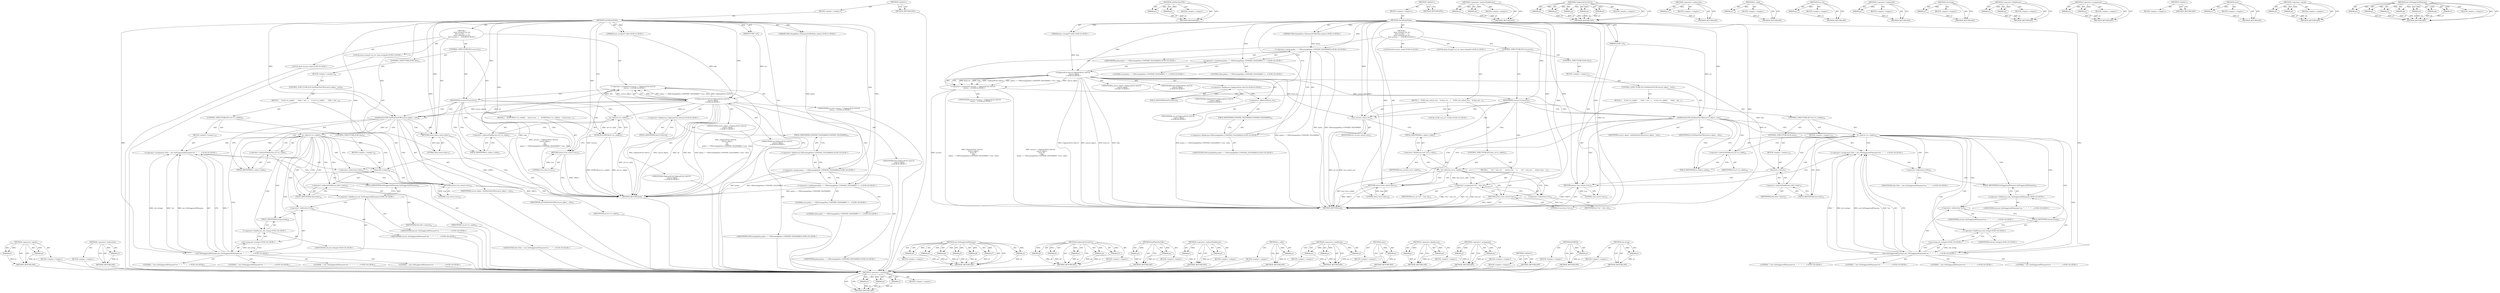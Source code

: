 digraph "std.string" {
vulnerable_144 [label=<(METHOD,&lt;operator&gt;.conditional)>];
vulnerable_145 [label=<(PARAM,p1)>];
vulnerable_146 [label=<(PARAM,p2)>];
vulnerable_147 [label=<(PARAM,p3)>];
vulnerable_148 [label=<(BLOCK,&lt;empty&gt;,&lt;empty&gt;)>];
vulnerable_149 [label=<(METHOD_RETURN,ANY)>];
vulnerable_167 [label=<(METHOD,GetPlainTextURL)>];
vulnerable_168 [label=<(PARAM,p1)>];
vulnerable_169 [label=<(PARAM,p2)>];
vulnerable_170 [label=<(BLOCK,&lt;empty&gt;,&lt;empty&gt;)>];
vulnerable_171 [label=<(METHOD_RETURN,ANY)>];
vulnerable_6 [label=<(METHOD,&lt;global&gt;)<SUB>1</SUB>>];
vulnerable_7 [label=<(BLOCK,&lt;empty&gt;,&lt;empty&gt;)<SUB>1</SUB>>];
vulnerable_8 [label=<(METHOD,GetURLAndTitle)<SUB>1</SUB>>];
vulnerable_9 [label="<(PARAM,OSExchangeData::FilenameToURLPolicy policy)<SUB>2</SUB>>"];
vulnerable_10 [label=<(PARAM,GURL* url)<SUB>3</SUB>>];
vulnerable_11 [label="<(PARAM,base::string16* title)<SUB>4</SUB>>"];
vulnerable_12 [label="<(BLOCK,{
   base::string16 url_str;
   bool success = ...,{
   base::string16 url_str;
   bool success = ...)<SUB>4</SUB>>"];
vulnerable_13 [label="<(LOCAL,base.string16 url_str: base.string16)<SUB>5</SUB>>"];
vulnerable_14 [label="<(LOCAL,bool success: bool)<SUB>6</SUB>>"];
vulnerable_15 [label="<(&lt;operator&gt;.assignment,success = ClipboardUtil::GetUrl(
       source_...)<SUB>6</SUB>>"];
vulnerable_16 [label="<(IDENTIFIER,success,success = ClipboardUtil::GetUrl(
       source_...)<SUB>6</SUB>>"];
vulnerable_17 [label="<(ClipboardUtil.GetUrl,ClipboardUtil::GetUrl(
       source_object_,
 ...)<SUB>6</SUB>>"];
vulnerable_18 [label="<(&lt;operator&gt;.fieldAccess,ClipboardUtil::GetUrl)<SUB>6</SUB>>"];
vulnerable_19 [label="<(IDENTIFIER,ClipboardUtil,ClipboardUtil::GetUrl(
       source_object_,
 ...)<SUB>6</SUB>>"];
vulnerable_20 [label=<(FIELD_IDENTIFIER,GetUrl,GetUrl)<SUB>6</SUB>>];
vulnerable_21 [label="<(IDENTIFIER,source_object_,ClipboardUtil::GetUrl(
       source_object_,
 ...)<SUB>7</SUB>>"];
vulnerable_22 [label=<(&lt;operator&gt;.addressOf,&amp;url_str)<SUB>8</SUB>>];
vulnerable_23 [label="<(IDENTIFIER,url_str,ClipboardUtil::GetUrl(
       source_object_,
 ...)<SUB>8</SUB>>"];
vulnerable_24 [label="<(IDENTIFIER,title,ClipboardUtil::GetUrl(
       source_object_,
 ...)<SUB>9</SUB>>"];
vulnerable_25 [label="<(&lt;operator&gt;.conditional,policy == OSExchangeData::CONVERT_FILENAMES ? t...)<SUB>10</SUB>>"];
vulnerable_26 [label="<(&lt;operator&gt;.equals,policy == OSExchangeData::CONVERT_FILENAMES)<SUB>10</SUB>>"];
vulnerable_27 [label="<(IDENTIFIER,policy,policy == OSExchangeData::CONVERT_FILENAMES)<SUB>10</SUB>>"];
vulnerable_28 [label="<(&lt;operator&gt;.fieldAccess,OSExchangeData::CONVERT_FILENAMES)<SUB>10</SUB>>"];
vulnerable_29 [label="<(IDENTIFIER,OSExchangeData,policy == OSExchangeData::CONVERT_FILENAMES)<SUB>10</SUB>>"];
vulnerable_30 [label=<(FIELD_IDENTIFIER,CONVERT_FILENAMES,CONVERT_FILENAMES)<SUB>10</SUB>>];
vulnerable_31 [label="<(LITERAL,true,policy == OSExchangeData::CONVERT_FILENAMES ? t...)<SUB>10</SUB>>"];
vulnerable_32 [label="<(LITERAL,false,policy == OSExchangeData::CONVERT_FILENAMES ? t...)<SUB>10</SUB>>"];
vulnerable_33 [label=<(CONTROL_STRUCTURE,IF,if (success))<SUB>11</SUB>>];
vulnerable_34 [label=<(IDENTIFIER,success,if (success))<SUB>11</SUB>>];
vulnerable_35 [label=<(BLOCK,{
    GURL test_url(url_str);
    if (test_url....,{
    GURL test_url(url_str);
    if (test_url....)<SUB>11</SUB>>];
vulnerable_36 [label="<(LOCAL,GURL test_url: GURL)<SUB>12</SUB>>"];
vulnerable_37 [label=<(test_url,test_url(url_str))<SUB>12</SUB>>];
vulnerable_38 [label=<(IDENTIFIER,url_str,test_url(url_str))<SUB>12</SUB>>];
vulnerable_39 [label=<(CONTROL_STRUCTURE,IF,if (test_url.is_valid()))<SUB>13</SUB>>];
vulnerable_40 [label=<(is_valid,test_url.is_valid())<SUB>13</SUB>>];
vulnerable_41 [label=<(&lt;operator&gt;.fieldAccess,test_url.is_valid)<SUB>13</SUB>>];
vulnerable_42 [label=<(IDENTIFIER,test_url,test_url.is_valid())<SUB>13</SUB>>];
vulnerable_43 [label=<(FIELD_IDENTIFIER,is_valid,is_valid)<SUB>13</SUB>>];
vulnerable_44 [label=<(BLOCK,{
      *url = test_url;
      return true;
    },{
      *url = test_url;
      return true;
    })<SUB>13</SUB>>];
vulnerable_45 [label=<(&lt;operator&gt;.assignment,*url = test_url)<SUB>14</SUB>>];
vulnerable_46 [label=<(&lt;operator&gt;.indirection,*url)<SUB>14</SUB>>];
vulnerable_47 [label=<(IDENTIFIER,url,*url = test_url)<SUB>14</SUB>>];
vulnerable_48 [label=<(IDENTIFIER,test_url,*url = test_url)<SUB>14</SUB>>];
vulnerable_49 [label=<(RETURN,return true;,return true;)<SUB>15</SUB>>];
vulnerable_50 [label=<(LITERAL,true,return true;)<SUB>15</SUB>>];
vulnerable_51 [label=<(CONTROL_STRUCTURE,ELSE,else)<SUB>17</SUB>>];
vulnerable_52 [label=<(BLOCK,&lt;empty&gt;,&lt;empty&gt;)<SUB>17</SUB>>];
vulnerable_53 [label=<(CONTROL_STRUCTURE,IF,if (GetPlainTextURL(source_object_, url)))<SUB>17</SUB>>];
vulnerable_54 [label=<(GetPlainTextURL,GetPlainTextURL(source_object_, url))<SUB>17</SUB>>];
vulnerable_55 [label=<(IDENTIFIER,source_object_,GetPlainTextURL(source_object_, url))<SUB>17</SUB>>];
vulnerable_56 [label=<(IDENTIFIER,url,GetPlainTextURL(source_object_, url))<SUB>17</SUB>>];
vulnerable_57 [label=<(BLOCK,{
     if (url-&gt;is_valid())
       *title = net...,{
     if (url-&gt;is_valid())
       *title = net...)<SUB>17</SUB>>];
vulnerable_58 [label=<(CONTROL_STRUCTURE,IF,if (url-&gt;is_valid()))<SUB>18</SUB>>];
vulnerable_59 [label=<(is_valid,url-&gt;is_valid())<SUB>18</SUB>>];
vulnerable_60 [label=<(&lt;operator&gt;.indirectFieldAccess,url-&gt;is_valid)<SUB>18</SUB>>];
vulnerable_61 [label=<(IDENTIFIER,url,url-&gt;is_valid())<SUB>18</SUB>>];
vulnerable_62 [label=<(FIELD_IDENTIFIER,is_valid,is_valid)<SUB>18</SUB>>];
vulnerable_63 [label=<(BLOCK,&lt;empty&gt;,&lt;empty&gt;)<SUB>19</SUB>>];
vulnerable_64 [label="<(&lt;operator&gt;.assignment,*title = net::GetSuggestedFilename(*url, &quot;&quot;, &quot;&quot;...)<SUB>19</SUB>>"];
vulnerable_65 [label=<(&lt;operator&gt;.indirection,*title)<SUB>19</SUB>>];
vulnerable_66 [label="<(IDENTIFIER,title,*title = net::GetSuggestedFilename(*url, &quot;&quot;, &quot;&quot;...)<SUB>19</SUB>>"];
vulnerable_67 [label="<(net.GetSuggestedFilename,net::GetSuggestedFilename(*url, &quot;&quot;, &quot;&quot;, &quot;&quot;, &quot;&quot;,...)<SUB>19</SUB>>"];
vulnerable_68 [label="<(&lt;operator&gt;.fieldAccess,net::GetSuggestedFilename)<SUB>19</SUB>>"];
vulnerable_69 [label="<(IDENTIFIER,net,net::GetSuggestedFilename(*url, &quot;&quot;, &quot;&quot;, &quot;&quot;, &quot;&quot;,...)<SUB>19</SUB>>"];
vulnerable_70 [label=<(FIELD_IDENTIFIER,GetSuggestedFilename,GetSuggestedFilename)<SUB>19</SUB>>];
vulnerable_71 [label=<(&lt;operator&gt;.indirection,*url)<SUB>19</SUB>>];
vulnerable_72 [label="<(IDENTIFIER,url,net::GetSuggestedFilename(*url, &quot;&quot;, &quot;&quot;, &quot;&quot;, &quot;&quot;,...)<SUB>19</SUB>>"];
vulnerable_73 [label="<(LITERAL,&quot;&quot;,net::GetSuggestedFilename(*url, &quot;&quot;, &quot;&quot;, &quot;&quot;, &quot;&quot;,...)<SUB>19</SUB>>"];
vulnerable_74 [label="<(LITERAL,&quot;&quot;,net::GetSuggestedFilename(*url, &quot;&quot;, &quot;&quot;, &quot;&quot;, &quot;&quot;,...)<SUB>19</SUB>>"];
vulnerable_75 [label="<(LITERAL,&quot;&quot;,net::GetSuggestedFilename(*url, &quot;&quot;, &quot;&quot;, &quot;&quot;, &quot;&quot;,...)<SUB>19</SUB>>"];
vulnerable_76 [label="<(LITERAL,&quot;&quot;,net::GetSuggestedFilename(*url, &quot;&quot;, &quot;&quot;, &quot;&quot;, &quot;&quot;,...)<SUB>19</SUB>>"];
vulnerable_77 [label="<(std.string,std::string())<SUB>19</SUB>>"];
vulnerable_78 [label="<(&lt;operator&gt;.fieldAccess,std::string)<SUB>19</SUB>>"];
vulnerable_79 [label="<(IDENTIFIER,std,std::string())<SUB>19</SUB>>"];
vulnerable_80 [label=<(FIELD_IDENTIFIER,string,string)<SUB>19</SUB>>];
vulnerable_81 [label=<(CONTROL_STRUCTURE,ELSE,else)<SUB>21</SUB>>];
vulnerable_82 [label=<(BLOCK,&lt;empty&gt;,&lt;empty&gt;)<SUB>21</SUB>>];
vulnerable_83 [label=<(clear,title-&gt;clear())<SUB>21</SUB>>];
vulnerable_84 [label=<(&lt;operator&gt;.indirectFieldAccess,title-&gt;clear)<SUB>21</SUB>>];
vulnerable_85 [label=<(IDENTIFIER,title,title-&gt;clear())<SUB>21</SUB>>];
vulnerable_86 [label=<(FIELD_IDENTIFIER,clear,clear)<SUB>21</SUB>>];
vulnerable_87 [label=<(RETURN,return true;,return true;)<SUB>22</SUB>>];
vulnerable_88 [label=<(LITERAL,true,return true;)<SUB>22</SUB>>];
vulnerable_89 [label=<(RETURN,return false;,return false;)<SUB>24</SUB>>];
vulnerable_90 [label=<(LITERAL,false,return false;)<SUB>24</SUB>>];
vulnerable_91 [label=<(METHOD_RETURN,bool)<SUB>1</SUB>>];
vulnerable_93 [label=<(METHOD_RETURN,ANY)<SUB>1</SUB>>];
vulnerable_172 [label=<(METHOD,&lt;operator&gt;.indirectFieldAccess)>];
vulnerable_173 [label=<(PARAM,p1)>];
vulnerable_174 [label=<(PARAM,p2)>];
vulnerable_175 [label=<(BLOCK,&lt;empty&gt;,&lt;empty&gt;)>];
vulnerable_176 [label=<(METHOD_RETURN,ANY)>];
vulnerable_127 [label=<(METHOD,ClipboardUtil.GetUrl)>];
vulnerable_128 [label=<(PARAM,p1)>];
vulnerable_129 [label=<(PARAM,p2)>];
vulnerable_130 [label=<(PARAM,p3)>];
vulnerable_131 [label=<(PARAM,p4)>];
vulnerable_132 [label=<(PARAM,p5)>];
vulnerable_133 [label=<(BLOCK,&lt;empty&gt;,&lt;empty&gt;)>];
vulnerable_134 [label=<(METHOD_RETURN,ANY)>];
vulnerable_163 [label=<(METHOD,&lt;operator&gt;.indirection)>];
vulnerable_164 [label=<(PARAM,p1)>];
vulnerable_165 [label=<(BLOCK,&lt;empty&gt;,&lt;empty&gt;)>];
vulnerable_166 [label=<(METHOD_RETURN,ANY)>];
vulnerable_159 [label=<(METHOD,is_valid)>];
vulnerable_160 [label=<(PARAM,p1)>];
vulnerable_161 [label=<(BLOCK,&lt;empty&gt;,&lt;empty&gt;)>];
vulnerable_162 [label=<(METHOD_RETURN,ANY)>];
vulnerable_155 [label=<(METHOD,test_url)>];
vulnerable_156 [label=<(PARAM,p1)>];
vulnerable_157 [label=<(BLOCK,&lt;empty&gt;,&lt;empty&gt;)>];
vulnerable_158 [label=<(METHOD_RETURN,ANY)>];
vulnerable_140 [label=<(METHOD,&lt;operator&gt;.addressOf)>];
vulnerable_141 [label=<(PARAM,p1)>];
vulnerable_142 [label=<(BLOCK,&lt;empty&gt;,&lt;empty&gt;)>];
vulnerable_143 [label=<(METHOD_RETURN,ANY)>];
vulnerable_187 [label=<(METHOD,std.string)>];
vulnerable_188 [label=<(PARAM,p1)>];
vulnerable_189 [label=<(BLOCK,&lt;empty&gt;,&lt;empty&gt;)>];
vulnerable_190 [label=<(METHOD_RETURN,ANY)>];
vulnerable_135 [label=<(METHOD,&lt;operator&gt;.fieldAccess)>];
vulnerable_136 [label=<(PARAM,p1)>];
vulnerable_137 [label=<(PARAM,p2)>];
vulnerable_138 [label=<(BLOCK,&lt;empty&gt;,&lt;empty&gt;)>];
vulnerable_139 [label=<(METHOD_RETURN,ANY)>];
vulnerable_122 [label=<(METHOD,&lt;operator&gt;.assignment)>];
vulnerable_123 [label=<(PARAM,p1)>];
vulnerable_124 [label=<(PARAM,p2)>];
vulnerable_125 [label=<(BLOCK,&lt;empty&gt;,&lt;empty&gt;)>];
vulnerable_126 [label=<(METHOD_RETURN,ANY)>];
vulnerable_116 [label=<(METHOD,&lt;global&gt;)<SUB>1</SUB>>];
vulnerable_117 [label=<(BLOCK,&lt;empty&gt;,&lt;empty&gt;)>];
vulnerable_118 [label=<(METHOD_RETURN,ANY)>];
vulnerable_191 [label=<(METHOD,clear)>];
vulnerable_192 [label=<(PARAM,p1)>];
vulnerable_193 [label=<(BLOCK,&lt;empty&gt;,&lt;empty&gt;)>];
vulnerable_194 [label=<(METHOD_RETURN,ANY)>];
vulnerable_150 [label=<(METHOD,&lt;operator&gt;.equals)>];
vulnerable_151 [label=<(PARAM,p1)>];
vulnerable_152 [label=<(PARAM,p2)>];
vulnerable_153 [label=<(BLOCK,&lt;empty&gt;,&lt;empty&gt;)>];
vulnerable_154 [label=<(METHOD_RETURN,ANY)>];
vulnerable_177 [label=<(METHOD,net.GetSuggestedFilename)>];
vulnerable_178 [label=<(PARAM,p1)>];
vulnerable_179 [label=<(PARAM,p2)>];
vulnerable_180 [label=<(PARAM,p3)>];
vulnerable_181 [label=<(PARAM,p4)>];
vulnerable_182 [label=<(PARAM,p5)>];
vulnerable_183 [label=<(PARAM,p6)>];
vulnerable_184 [label=<(PARAM,p7)>];
vulnerable_185 [label=<(BLOCK,&lt;empty&gt;,&lt;empty&gt;)>];
vulnerable_186 [label=<(METHOD_RETURN,ANY)>];
fixed_135 [label=<(METHOD,&lt;operator&gt;.equals)>];
fixed_136 [label=<(PARAM,p1)>];
fixed_137 [label=<(PARAM,p2)>];
fixed_138 [label=<(BLOCK,&lt;empty&gt;,&lt;empty&gt;)>];
fixed_139 [label=<(METHOD_RETURN,ANY)>];
fixed_158 [label=<(METHOD,&lt;operator&gt;.indirection)>];
fixed_159 [label=<(PARAM,p1)>];
fixed_160 [label=<(BLOCK,&lt;empty&gt;,&lt;empty&gt;)>];
fixed_161 [label=<(METHOD_RETURN,ANY)>];
fixed_6 [label=<(METHOD,&lt;global&gt;)<SUB>1</SUB>>];
fixed_7 [label=<(BLOCK,&lt;empty&gt;,&lt;empty&gt;)<SUB>1</SUB>>];
fixed_8 [label=<(METHOD,GetURLAndTitle)<SUB>1</SUB>>];
fixed_9 [label="<(PARAM,OSExchangeData::FilenameToURLPolicy policy)<SUB>2</SUB>>"];
fixed_10 [label=<(PARAM,GURL* url)<SUB>3</SUB>>];
fixed_11 [label="<(PARAM,base::string16* title)<SUB>4</SUB>>"];
fixed_12 [label="<(BLOCK,{
   base::string16 url_str;
   bool success = ...,{
   base::string16 url_str;
   bool success = ...)<SUB>4</SUB>>"];
fixed_13 [label="<(LOCAL,base.string16 url_str: base.string16)<SUB>5</SUB>>"];
fixed_14 [label="<(LOCAL,bool success: bool)<SUB>6</SUB>>"];
fixed_15 [label="<(&lt;operator&gt;.assignment,success = ClipboardUtil::GetUrl(
       source_...)<SUB>6</SUB>>"];
fixed_16 [label="<(IDENTIFIER,success,success = ClipboardUtil::GetUrl(
       source_...)<SUB>6</SUB>>"];
fixed_17 [label="<(ClipboardUtil.GetUrl,ClipboardUtil::GetUrl(
       source_object_,
 ...)<SUB>6</SUB>>"];
fixed_18 [label="<(&lt;operator&gt;.fieldAccess,ClipboardUtil::GetUrl)<SUB>6</SUB>>"];
fixed_19 [label="<(IDENTIFIER,ClipboardUtil,ClipboardUtil::GetUrl(
       source_object_,
 ...)<SUB>6</SUB>>"];
fixed_20 [label=<(FIELD_IDENTIFIER,GetUrl,GetUrl)<SUB>6</SUB>>];
fixed_21 [label="<(IDENTIFIER,source_object_,ClipboardUtil::GetUrl(
       source_object_,
 ...)<SUB>7</SUB>>"];
fixed_22 [label="<(IDENTIFIER,url,ClipboardUtil::GetUrl(
       source_object_,
 ...)<SUB>8</SUB>>"];
fixed_23 [label="<(IDENTIFIER,title,ClipboardUtil::GetUrl(
       source_object_,
 ...)<SUB>9</SUB>>"];
fixed_24 [label="<(&lt;operator&gt;.conditional,policy == OSExchangeData::CONVERT_FILENAMES ? t...)<SUB>10</SUB>>"];
fixed_25 [label="<(&lt;operator&gt;.equals,policy == OSExchangeData::CONVERT_FILENAMES)<SUB>10</SUB>>"];
fixed_26 [label="<(IDENTIFIER,policy,policy == OSExchangeData::CONVERT_FILENAMES)<SUB>10</SUB>>"];
fixed_27 [label="<(&lt;operator&gt;.fieldAccess,OSExchangeData::CONVERT_FILENAMES)<SUB>10</SUB>>"];
fixed_28 [label="<(IDENTIFIER,OSExchangeData,policy == OSExchangeData::CONVERT_FILENAMES)<SUB>10</SUB>>"];
fixed_29 [label=<(FIELD_IDENTIFIER,CONVERT_FILENAMES,CONVERT_FILENAMES)<SUB>10</SUB>>];
fixed_30 [label="<(LITERAL,true,policy == OSExchangeData::CONVERT_FILENAMES ? t...)<SUB>10</SUB>>"];
fixed_31 [label="<(LITERAL,false,policy == OSExchangeData::CONVERT_FILENAMES ? t...)<SUB>10</SUB>>"];
fixed_32 [label=<(CONTROL_STRUCTURE,IF,if (success))<SUB>11</SUB>>];
fixed_33 [label=<(IDENTIFIER,success,if (success))<SUB>11</SUB>>];
fixed_34 [label=<(BLOCK,{
    DCHECK(url-&gt;is_valid());
    return true;...,{
    DCHECK(url-&gt;is_valid());
    return true;...)<SUB>11</SUB>>];
fixed_35 [label=<(DCHECK,DCHECK(url-&gt;is_valid()))<SUB>12</SUB>>];
fixed_36 [label=<(is_valid,url-&gt;is_valid())<SUB>12</SUB>>];
fixed_37 [label=<(&lt;operator&gt;.indirectFieldAccess,url-&gt;is_valid)<SUB>12</SUB>>];
fixed_38 [label=<(IDENTIFIER,url,url-&gt;is_valid())<SUB>12</SUB>>];
fixed_39 [label=<(FIELD_IDENTIFIER,is_valid,is_valid)<SUB>12</SUB>>];
fixed_40 [label=<(RETURN,return true;,return true;)<SUB>13</SUB>>];
fixed_41 [label=<(LITERAL,true,return true;)<SUB>13</SUB>>];
fixed_42 [label=<(CONTROL_STRUCTURE,ELSE,else)<SUB>14</SUB>>];
fixed_43 [label=<(BLOCK,&lt;empty&gt;,&lt;empty&gt;)<SUB>14</SUB>>];
fixed_44 [label=<(CONTROL_STRUCTURE,IF,if (GetPlainTextURL(source_object_, url)))<SUB>14</SUB>>];
fixed_45 [label=<(GetPlainTextURL,GetPlainTextURL(source_object_, url))<SUB>14</SUB>>];
fixed_46 [label=<(IDENTIFIER,source_object_,GetPlainTextURL(source_object_, url))<SUB>14</SUB>>];
fixed_47 [label=<(IDENTIFIER,url,GetPlainTextURL(source_object_, url))<SUB>14</SUB>>];
fixed_48 [label=<(BLOCK,{
     if (url-&gt;is_valid())
       *title = net...,{
     if (url-&gt;is_valid())
       *title = net...)<SUB>14</SUB>>];
fixed_49 [label=<(CONTROL_STRUCTURE,IF,if (url-&gt;is_valid()))<SUB>15</SUB>>];
fixed_50 [label=<(is_valid,url-&gt;is_valid())<SUB>15</SUB>>];
fixed_51 [label=<(&lt;operator&gt;.indirectFieldAccess,url-&gt;is_valid)<SUB>15</SUB>>];
fixed_52 [label=<(IDENTIFIER,url,url-&gt;is_valid())<SUB>15</SUB>>];
fixed_53 [label=<(FIELD_IDENTIFIER,is_valid,is_valid)<SUB>15</SUB>>];
fixed_54 [label=<(BLOCK,&lt;empty&gt;,&lt;empty&gt;)<SUB>16</SUB>>];
fixed_55 [label="<(&lt;operator&gt;.assignment,*title = net::GetSuggestedFilename(*url, &quot;&quot;, &quot;&quot;...)<SUB>16</SUB>>"];
fixed_56 [label=<(&lt;operator&gt;.indirection,*title)<SUB>16</SUB>>];
fixed_57 [label="<(IDENTIFIER,title,*title = net::GetSuggestedFilename(*url, &quot;&quot;, &quot;&quot;...)<SUB>16</SUB>>"];
fixed_58 [label="<(net.GetSuggestedFilename,net::GetSuggestedFilename(*url, &quot;&quot;, &quot;&quot;, &quot;&quot;, &quot;&quot;,...)<SUB>16</SUB>>"];
fixed_59 [label="<(&lt;operator&gt;.fieldAccess,net::GetSuggestedFilename)<SUB>16</SUB>>"];
fixed_60 [label="<(IDENTIFIER,net,net::GetSuggestedFilename(*url, &quot;&quot;, &quot;&quot;, &quot;&quot;, &quot;&quot;,...)<SUB>16</SUB>>"];
fixed_61 [label=<(FIELD_IDENTIFIER,GetSuggestedFilename,GetSuggestedFilename)<SUB>16</SUB>>];
fixed_62 [label=<(&lt;operator&gt;.indirection,*url)<SUB>16</SUB>>];
fixed_63 [label="<(IDENTIFIER,url,net::GetSuggestedFilename(*url, &quot;&quot;, &quot;&quot;, &quot;&quot;, &quot;&quot;,...)<SUB>16</SUB>>"];
fixed_64 [label="<(LITERAL,&quot;&quot;,net::GetSuggestedFilename(*url, &quot;&quot;, &quot;&quot;, &quot;&quot;, &quot;&quot;,...)<SUB>16</SUB>>"];
fixed_65 [label="<(LITERAL,&quot;&quot;,net::GetSuggestedFilename(*url, &quot;&quot;, &quot;&quot;, &quot;&quot;, &quot;&quot;,...)<SUB>16</SUB>>"];
fixed_66 [label="<(LITERAL,&quot;&quot;,net::GetSuggestedFilename(*url, &quot;&quot;, &quot;&quot;, &quot;&quot;, &quot;&quot;,...)<SUB>16</SUB>>"];
fixed_67 [label="<(LITERAL,&quot;&quot;,net::GetSuggestedFilename(*url, &quot;&quot;, &quot;&quot;, &quot;&quot;, &quot;&quot;,...)<SUB>16</SUB>>"];
fixed_68 [label="<(std.string,std::string())<SUB>16</SUB>>"];
fixed_69 [label="<(&lt;operator&gt;.fieldAccess,std::string)<SUB>16</SUB>>"];
fixed_70 [label="<(IDENTIFIER,std,std::string())<SUB>16</SUB>>"];
fixed_71 [label=<(FIELD_IDENTIFIER,string,string)<SUB>16</SUB>>];
fixed_72 [label=<(CONTROL_STRUCTURE,ELSE,else)<SUB>18</SUB>>];
fixed_73 [label=<(BLOCK,&lt;empty&gt;,&lt;empty&gt;)<SUB>18</SUB>>];
fixed_74 [label=<(clear,title-&gt;clear())<SUB>18</SUB>>];
fixed_75 [label=<(&lt;operator&gt;.indirectFieldAccess,title-&gt;clear)<SUB>18</SUB>>];
fixed_76 [label=<(IDENTIFIER,title,title-&gt;clear())<SUB>18</SUB>>];
fixed_77 [label=<(FIELD_IDENTIFIER,clear,clear)<SUB>18</SUB>>];
fixed_78 [label=<(RETURN,return true;,return true;)<SUB>19</SUB>>];
fixed_79 [label=<(LITERAL,true,return true;)<SUB>19</SUB>>];
fixed_80 [label=<(RETURN,return false;,return false;)<SUB>21</SUB>>];
fixed_81 [label=<(LITERAL,false,return false;)<SUB>21</SUB>>];
fixed_82 [label=<(METHOD_RETURN,bool)<SUB>1</SUB>>];
fixed_84 [label=<(METHOD_RETURN,ANY)<SUB>1</SUB>>];
fixed_162 [label=<(METHOD,net.GetSuggestedFilename)>];
fixed_163 [label=<(PARAM,p1)>];
fixed_164 [label=<(PARAM,p2)>];
fixed_165 [label=<(PARAM,p3)>];
fixed_166 [label=<(PARAM,p4)>];
fixed_167 [label=<(PARAM,p5)>];
fixed_168 [label=<(PARAM,p6)>];
fixed_169 [label=<(PARAM,p7)>];
fixed_170 [label=<(BLOCK,&lt;empty&gt;,&lt;empty&gt;)>];
fixed_171 [label=<(METHOD_RETURN,ANY)>];
fixed_116 [label=<(METHOD,ClipboardUtil.GetUrl)>];
fixed_117 [label=<(PARAM,p1)>];
fixed_118 [label=<(PARAM,p2)>];
fixed_119 [label=<(PARAM,p3)>];
fixed_120 [label=<(PARAM,p4)>];
fixed_121 [label=<(PARAM,p5)>];
fixed_122 [label=<(BLOCK,&lt;empty&gt;,&lt;empty&gt;)>];
fixed_123 [label=<(METHOD_RETURN,ANY)>];
fixed_153 [label=<(METHOD,GetPlainTextURL)>];
fixed_154 [label=<(PARAM,p1)>];
fixed_155 [label=<(PARAM,p2)>];
fixed_156 [label=<(BLOCK,&lt;empty&gt;,&lt;empty&gt;)>];
fixed_157 [label=<(METHOD_RETURN,ANY)>];
fixed_148 [label=<(METHOD,&lt;operator&gt;.indirectFieldAccess)>];
fixed_149 [label=<(PARAM,p1)>];
fixed_150 [label=<(PARAM,p2)>];
fixed_151 [label=<(BLOCK,&lt;empty&gt;,&lt;empty&gt;)>];
fixed_152 [label=<(METHOD_RETURN,ANY)>];
fixed_144 [label=<(METHOD,is_valid)>];
fixed_145 [label=<(PARAM,p1)>];
fixed_146 [label=<(BLOCK,&lt;empty&gt;,&lt;empty&gt;)>];
fixed_147 [label=<(METHOD_RETURN,ANY)>];
fixed_129 [label=<(METHOD,&lt;operator&gt;.conditional)>];
fixed_130 [label=<(PARAM,p1)>];
fixed_131 [label=<(PARAM,p2)>];
fixed_132 [label=<(PARAM,p3)>];
fixed_133 [label=<(BLOCK,&lt;empty&gt;,&lt;empty&gt;)>];
fixed_134 [label=<(METHOD_RETURN,ANY)>];
fixed_176 [label=<(METHOD,clear)>];
fixed_177 [label=<(PARAM,p1)>];
fixed_178 [label=<(BLOCK,&lt;empty&gt;,&lt;empty&gt;)>];
fixed_179 [label=<(METHOD_RETURN,ANY)>];
fixed_124 [label=<(METHOD,&lt;operator&gt;.fieldAccess)>];
fixed_125 [label=<(PARAM,p1)>];
fixed_126 [label=<(PARAM,p2)>];
fixed_127 [label=<(BLOCK,&lt;empty&gt;,&lt;empty&gt;)>];
fixed_128 [label=<(METHOD_RETURN,ANY)>];
fixed_111 [label=<(METHOD,&lt;operator&gt;.assignment)>];
fixed_112 [label=<(PARAM,p1)>];
fixed_113 [label=<(PARAM,p2)>];
fixed_114 [label=<(BLOCK,&lt;empty&gt;,&lt;empty&gt;)>];
fixed_115 [label=<(METHOD_RETURN,ANY)>];
fixed_105 [label=<(METHOD,&lt;global&gt;)<SUB>1</SUB>>];
fixed_106 [label=<(BLOCK,&lt;empty&gt;,&lt;empty&gt;)>];
fixed_107 [label=<(METHOD_RETURN,ANY)>];
fixed_140 [label=<(METHOD,DCHECK)>];
fixed_141 [label=<(PARAM,p1)>];
fixed_142 [label=<(BLOCK,&lt;empty&gt;,&lt;empty&gt;)>];
fixed_143 [label=<(METHOD_RETURN,ANY)>];
fixed_172 [label=<(METHOD,std.string)>];
fixed_173 [label=<(PARAM,p1)>];
fixed_174 [label=<(BLOCK,&lt;empty&gt;,&lt;empty&gt;)>];
fixed_175 [label=<(METHOD_RETURN,ANY)>];
vulnerable_144 -> vulnerable_145  [key=0, label="AST: "];
vulnerable_144 -> vulnerable_145  [key=1, label="DDG: "];
vulnerable_144 -> vulnerable_148  [key=0, label="AST: "];
vulnerable_144 -> vulnerable_146  [key=0, label="AST: "];
vulnerable_144 -> vulnerable_146  [key=1, label="DDG: "];
vulnerable_144 -> vulnerable_149  [key=0, label="AST: "];
vulnerable_144 -> vulnerable_149  [key=1, label="CFG: "];
vulnerable_144 -> vulnerable_147  [key=0, label="AST: "];
vulnerable_144 -> vulnerable_147  [key=1, label="DDG: "];
vulnerable_145 -> vulnerable_149  [key=0, label="DDG: p1"];
vulnerable_146 -> vulnerable_149  [key=0, label="DDG: p2"];
vulnerable_147 -> vulnerable_149  [key=0, label="DDG: p3"];
vulnerable_167 -> vulnerable_168  [key=0, label="AST: "];
vulnerable_167 -> vulnerable_168  [key=1, label="DDG: "];
vulnerable_167 -> vulnerable_170  [key=0, label="AST: "];
vulnerable_167 -> vulnerable_169  [key=0, label="AST: "];
vulnerable_167 -> vulnerable_169  [key=1, label="DDG: "];
vulnerable_167 -> vulnerable_171  [key=0, label="AST: "];
vulnerable_167 -> vulnerable_171  [key=1, label="CFG: "];
vulnerable_168 -> vulnerable_171  [key=0, label="DDG: p1"];
vulnerable_169 -> vulnerable_171  [key=0, label="DDG: p2"];
vulnerable_6 -> vulnerable_7  [key=0, label="AST: "];
vulnerable_6 -> vulnerable_93  [key=0, label="AST: "];
vulnerable_6 -> vulnerable_93  [key=1, label="CFG: "];
vulnerable_7 -> vulnerable_8  [key=0, label="AST: "];
vulnerable_8 -> vulnerable_9  [key=0, label="AST: "];
vulnerable_8 -> vulnerable_9  [key=1, label="DDG: "];
vulnerable_8 -> vulnerable_10  [key=0, label="AST: "];
vulnerable_8 -> vulnerable_10  [key=1, label="DDG: "];
vulnerable_8 -> vulnerable_11  [key=0, label="AST: "];
vulnerable_8 -> vulnerable_11  [key=1, label="DDG: "];
vulnerable_8 -> vulnerable_12  [key=0, label="AST: "];
vulnerable_8 -> vulnerable_91  [key=0, label="AST: "];
vulnerable_8 -> vulnerable_20  [key=0, label="CFG: "];
vulnerable_8 -> vulnerable_89  [key=0, label="DDG: "];
vulnerable_8 -> vulnerable_34  [key=0, label="DDG: "];
vulnerable_8 -> vulnerable_90  [key=0, label="DDG: "];
vulnerable_8 -> vulnerable_17  [key=0, label="DDG: "];
vulnerable_8 -> vulnerable_25  [key=0, label="DDG: "];
vulnerable_8 -> vulnerable_37  [key=0, label="DDG: "];
vulnerable_8 -> vulnerable_26  [key=0, label="DDG: "];
vulnerable_8 -> vulnerable_45  [key=0, label="DDG: "];
vulnerable_8 -> vulnerable_49  [key=0, label="DDG: "];
vulnerable_8 -> vulnerable_50  [key=0, label="DDG: "];
vulnerable_8 -> vulnerable_54  [key=0, label="DDG: "];
vulnerable_8 -> vulnerable_87  [key=0, label="DDG: "];
vulnerable_8 -> vulnerable_88  [key=0, label="DDG: "];
vulnerable_8 -> vulnerable_67  [key=0, label="DDG: "];
vulnerable_9 -> vulnerable_26  [key=0, label="DDG: policy"];
vulnerable_10 -> vulnerable_91  [key=0, label="DDG: url"];
vulnerable_10 -> vulnerable_54  [key=0, label="DDG: url"];
vulnerable_11 -> vulnerable_17  [key=0, label="DDG: title"];
vulnerable_12 -> vulnerable_13  [key=0, label="AST: "];
vulnerable_12 -> vulnerable_14  [key=0, label="AST: "];
vulnerable_12 -> vulnerable_15  [key=0, label="AST: "];
vulnerable_12 -> vulnerable_33  [key=0, label="AST: "];
vulnerable_12 -> vulnerable_89  [key=0, label="AST: "];
vulnerable_15 -> vulnerable_16  [key=0, label="AST: "];
vulnerable_15 -> vulnerable_17  [key=0, label="AST: "];
vulnerable_15 -> vulnerable_34  [key=0, label="CFG: "];
vulnerable_15 -> vulnerable_91  [key=0, label="DDG: success"];
vulnerable_15 -> vulnerable_91  [key=1, label="DDG: ClipboardUtil::GetUrl(
       source_object_,
      &amp;url_str,
       title,
       policy == OSExchangeData::CONVERT_FILENAMES ? true : false)"];
vulnerable_15 -> vulnerable_91  [key=2, label="DDG: success = ClipboardUtil::GetUrl(
       source_object_,
      &amp;url_str,
       title,
       policy == OSExchangeData::CONVERT_FILENAMES ? true : false)"];
vulnerable_17 -> vulnerable_18  [key=0, label="AST: "];
vulnerable_17 -> vulnerable_21  [key=0, label="AST: "];
vulnerable_17 -> vulnerable_22  [key=0, label="AST: "];
vulnerable_17 -> vulnerable_24  [key=0, label="AST: "];
vulnerable_17 -> vulnerable_25  [key=0, label="AST: "];
vulnerable_17 -> vulnerable_15  [key=0, label="CFG: "];
vulnerable_17 -> vulnerable_15  [key=1, label="DDG: &amp;url_str"];
vulnerable_17 -> vulnerable_15  [key=2, label="DDG: title"];
vulnerable_17 -> vulnerable_15  [key=3, label="DDG: ClipboardUtil::GetUrl"];
vulnerable_17 -> vulnerable_15  [key=4, label="DDG: policy == OSExchangeData::CONVERT_FILENAMES ? true : false"];
vulnerable_17 -> vulnerable_15  [key=5, label="DDG: source_object_"];
vulnerable_17 -> vulnerable_91  [key=0, label="DDG: ClipboardUtil::GetUrl"];
vulnerable_17 -> vulnerable_91  [key=1, label="DDG: source_object_"];
vulnerable_17 -> vulnerable_91  [key=2, label="DDG: &amp;url_str"];
vulnerable_17 -> vulnerable_91  [key=3, label="DDG: title"];
vulnerable_17 -> vulnerable_91  [key=4, label="DDG: policy == OSExchangeData::CONVERT_FILENAMES ? true : false"];
vulnerable_17 -> vulnerable_37  [key=0, label="DDG: &amp;url_str"];
vulnerable_17 -> vulnerable_54  [key=0, label="DDG: source_object_"];
vulnerable_17 -> vulnerable_83  [key=0, label="DDG: title"];
vulnerable_18 -> vulnerable_19  [key=0, label="AST: "];
vulnerable_18 -> vulnerable_20  [key=0, label="AST: "];
vulnerable_18 -> vulnerable_22  [key=0, label="CFG: "];
vulnerable_20 -> vulnerable_18  [key=0, label="CFG: "];
vulnerable_22 -> vulnerable_23  [key=0, label="AST: "];
vulnerable_22 -> vulnerable_30  [key=0, label="CFG: "];
vulnerable_25 -> vulnerable_26  [key=0, label="AST: "];
vulnerable_25 -> vulnerable_31  [key=0, label="AST: "];
vulnerable_25 -> vulnerable_32  [key=0, label="AST: "];
vulnerable_25 -> vulnerable_17  [key=0, label="CFG: "];
vulnerable_25 -> vulnerable_91  [key=0, label="DDG: policy == OSExchangeData::CONVERT_FILENAMES"];
vulnerable_26 -> vulnerable_27  [key=0, label="AST: "];
vulnerable_26 -> vulnerable_28  [key=0, label="AST: "];
vulnerable_26 -> vulnerable_25  [key=0, label="CFG: "];
vulnerable_26 -> vulnerable_91  [key=0, label="DDG: policy"];
vulnerable_26 -> vulnerable_91  [key=1, label="DDG: OSExchangeData::CONVERT_FILENAMES"];
vulnerable_28 -> vulnerable_29  [key=0, label="AST: "];
vulnerable_28 -> vulnerable_30  [key=0, label="AST: "];
vulnerable_28 -> vulnerable_26  [key=0, label="CFG: "];
vulnerable_30 -> vulnerable_28  [key=0, label="CFG: "];
vulnerable_33 -> vulnerable_34  [key=0, label="AST: "];
vulnerable_33 -> vulnerable_35  [key=0, label="AST: "];
vulnerable_33 -> vulnerable_51  [key=0, label="AST: "];
vulnerable_34 -> vulnerable_37  [key=0, label="CFG: "];
vulnerable_34 -> vulnerable_37  [key=1, label="CDG: "];
vulnerable_34 -> vulnerable_54  [key=0, label="CFG: "];
vulnerable_34 -> vulnerable_54  [key=1, label="CDG: "];
vulnerable_34 -> vulnerable_41  [key=0, label="CDG: "];
vulnerable_34 -> vulnerable_40  [key=0, label="CDG: "];
vulnerable_34 -> vulnerable_43  [key=0, label="CDG: "];
vulnerable_35 -> vulnerable_36  [key=0, label="AST: "];
vulnerable_35 -> vulnerable_37  [key=0, label="AST: "];
vulnerable_35 -> vulnerable_39  [key=0, label="AST: "];
vulnerable_37 -> vulnerable_38  [key=0, label="AST: "];
vulnerable_37 -> vulnerable_43  [key=0, label="CFG: "];
vulnerable_37 -> vulnerable_91  [key=0, label="DDG: url_str"];
vulnerable_37 -> vulnerable_91  [key=1, label="DDG: test_url(url_str)"];
vulnerable_39 -> vulnerable_40  [key=0, label="AST: "];
vulnerable_39 -> vulnerable_44  [key=0, label="AST: "];
vulnerable_40 -> vulnerable_41  [key=0, label="AST: "];
vulnerable_40 -> vulnerable_46  [key=0, label="CFG: "];
vulnerable_40 -> vulnerable_46  [key=1, label="CDG: "];
vulnerable_40 -> vulnerable_89  [key=0, label="CFG: "];
vulnerable_40 -> vulnerable_89  [key=1, label="CDG: "];
vulnerable_40 -> vulnerable_91  [key=0, label="DDG: test_url.is_valid()"];
vulnerable_40 -> vulnerable_45  [key=0, label="DDG: test_url.is_valid"];
vulnerable_40 -> vulnerable_45  [key=1, label="CDG: "];
vulnerable_40 -> vulnerable_49  [key=0, label="CDG: "];
vulnerable_41 -> vulnerable_42  [key=0, label="AST: "];
vulnerable_41 -> vulnerable_43  [key=0, label="AST: "];
vulnerable_41 -> vulnerable_40  [key=0, label="CFG: "];
vulnerable_43 -> vulnerable_41  [key=0, label="CFG: "];
vulnerable_44 -> vulnerable_45  [key=0, label="AST: "];
vulnerable_44 -> vulnerable_49  [key=0, label="AST: "];
vulnerable_45 -> vulnerable_46  [key=0, label="AST: "];
vulnerable_45 -> vulnerable_48  [key=0, label="AST: "];
vulnerable_45 -> vulnerable_49  [key=0, label="CFG: "];
vulnerable_45 -> vulnerable_91  [key=0, label="DDG: *url"];
vulnerable_45 -> vulnerable_91  [key=1, label="DDG: test_url"];
vulnerable_45 -> vulnerable_91  [key=2, label="DDG: *url = test_url"];
vulnerable_46 -> vulnerable_47  [key=0, label="AST: "];
vulnerable_46 -> vulnerable_45  [key=0, label="CFG: "];
vulnerable_49 -> vulnerable_50  [key=0, label="AST: "];
vulnerable_49 -> vulnerable_91  [key=0, label="CFG: "];
vulnerable_49 -> vulnerable_91  [key=1, label="DDG: &lt;RET&gt;"];
vulnerable_50 -> vulnerable_49  [key=0, label="DDG: true"];
vulnerable_51 -> vulnerable_52  [key=0, label="AST: "];
vulnerable_52 -> vulnerable_53  [key=0, label="AST: "];
vulnerable_53 -> vulnerable_54  [key=0, label="AST: "];
vulnerable_53 -> vulnerable_57  [key=0, label="AST: "];
vulnerable_54 -> vulnerable_55  [key=0, label="AST: "];
vulnerable_54 -> vulnerable_56  [key=0, label="AST: "];
vulnerable_54 -> vulnerable_62  [key=0, label="CFG: "];
vulnerable_54 -> vulnerable_62  [key=1, label="CDG: "];
vulnerable_54 -> vulnerable_89  [key=0, label="CFG: "];
vulnerable_54 -> vulnerable_89  [key=1, label="CDG: "];
vulnerable_54 -> vulnerable_59  [key=0, label="DDG: url"];
vulnerable_54 -> vulnerable_59  [key=1, label="CDG: "];
vulnerable_54 -> vulnerable_60  [key=0, label="CDG: "];
vulnerable_54 -> vulnerable_87  [key=0, label="CDG: "];
vulnerable_57 -> vulnerable_58  [key=0, label="AST: "];
vulnerable_57 -> vulnerable_87  [key=0, label="AST: "];
vulnerable_58 -> vulnerable_59  [key=0, label="AST: "];
vulnerable_58 -> vulnerable_63  [key=0, label="AST: "];
vulnerable_58 -> vulnerable_81  [key=0, label="AST: "];
vulnerable_59 -> vulnerable_60  [key=0, label="AST: "];
vulnerable_59 -> vulnerable_65  [key=0, label="CFG: "];
vulnerable_59 -> vulnerable_65  [key=1, label="CDG: "];
vulnerable_59 -> vulnerable_86  [key=0, label="CFG: "];
vulnerable_59 -> vulnerable_86  [key=1, label="CDG: "];
vulnerable_59 -> vulnerable_80  [key=0, label="CDG: "];
vulnerable_59 -> vulnerable_68  [key=0, label="CDG: "];
vulnerable_59 -> vulnerable_77  [key=0, label="CDG: "];
vulnerable_59 -> vulnerable_64  [key=0, label="CDG: "];
vulnerable_59 -> vulnerable_83  [key=0, label="CDG: "];
vulnerable_59 -> vulnerable_71  [key=0, label="CDG: "];
vulnerable_59 -> vulnerable_84  [key=0, label="CDG: "];
vulnerable_59 -> vulnerable_67  [key=0, label="CDG: "];
vulnerable_59 -> vulnerable_70  [key=0, label="CDG: "];
vulnerable_59 -> vulnerable_78  [key=0, label="CDG: "];
vulnerable_60 -> vulnerable_61  [key=0, label="AST: "];
vulnerable_60 -> vulnerable_62  [key=0, label="AST: "];
vulnerable_60 -> vulnerable_59  [key=0, label="CFG: "];
vulnerable_62 -> vulnerable_60  [key=0, label="CFG: "];
vulnerable_63 -> vulnerable_64  [key=0, label="AST: "];
vulnerable_64 -> vulnerable_65  [key=0, label="AST: "];
vulnerable_64 -> vulnerable_67  [key=0, label="AST: "];
vulnerable_64 -> vulnerable_87  [key=0, label="CFG: "];
vulnerable_65 -> vulnerable_66  [key=0, label="AST: "];
vulnerable_65 -> vulnerable_70  [key=0, label="CFG: "];
vulnerable_67 -> vulnerable_68  [key=0, label="AST: "];
vulnerable_67 -> vulnerable_71  [key=0, label="AST: "];
vulnerable_67 -> vulnerable_73  [key=0, label="AST: "];
vulnerable_67 -> vulnerable_74  [key=0, label="AST: "];
vulnerable_67 -> vulnerable_75  [key=0, label="AST: "];
vulnerable_67 -> vulnerable_76  [key=0, label="AST: "];
vulnerable_67 -> vulnerable_77  [key=0, label="AST: "];
vulnerable_67 -> vulnerable_64  [key=0, label="CFG: "];
vulnerable_67 -> vulnerable_64  [key=1, label="DDG: &quot;&quot;"];
vulnerable_67 -> vulnerable_64  [key=2, label="DDG: std::string()"];
vulnerable_67 -> vulnerable_64  [key=3, label="DDG: net::GetSuggestedFilename"];
vulnerable_67 -> vulnerable_64  [key=4, label="DDG: *url"];
vulnerable_68 -> vulnerable_69  [key=0, label="AST: "];
vulnerable_68 -> vulnerable_70  [key=0, label="AST: "];
vulnerable_68 -> vulnerable_71  [key=0, label="CFG: "];
vulnerable_70 -> vulnerable_68  [key=0, label="CFG: "];
vulnerable_71 -> vulnerable_72  [key=0, label="AST: "];
vulnerable_71 -> vulnerable_80  [key=0, label="CFG: "];
vulnerable_77 -> vulnerable_78  [key=0, label="AST: "];
vulnerable_77 -> vulnerable_67  [key=0, label="CFG: "];
vulnerable_77 -> vulnerable_67  [key=1, label="DDG: std::string"];
vulnerable_78 -> vulnerable_79  [key=0, label="AST: "];
vulnerable_78 -> vulnerable_80  [key=0, label="AST: "];
vulnerable_78 -> vulnerable_77  [key=0, label="CFG: "];
vulnerable_80 -> vulnerable_78  [key=0, label="CFG: "];
vulnerable_81 -> vulnerable_82  [key=0, label="AST: "];
vulnerable_82 -> vulnerable_83  [key=0, label="AST: "];
vulnerable_83 -> vulnerable_84  [key=0, label="AST: "];
vulnerable_83 -> vulnerable_87  [key=0, label="CFG: "];
vulnerable_84 -> vulnerable_85  [key=0, label="AST: "];
vulnerable_84 -> vulnerable_86  [key=0, label="AST: "];
vulnerable_84 -> vulnerable_83  [key=0, label="CFG: "];
vulnerable_86 -> vulnerable_84  [key=0, label="CFG: "];
vulnerable_87 -> vulnerable_88  [key=0, label="AST: "];
vulnerable_87 -> vulnerable_91  [key=0, label="CFG: "];
vulnerable_87 -> vulnerable_91  [key=1, label="DDG: &lt;RET&gt;"];
vulnerable_88 -> vulnerable_87  [key=0, label="DDG: true"];
vulnerable_89 -> vulnerable_90  [key=0, label="AST: "];
vulnerable_89 -> vulnerable_91  [key=0, label="CFG: "];
vulnerable_89 -> vulnerable_91  [key=1, label="DDG: &lt;RET&gt;"];
vulnerable_90 -> vulnerable_89  [key=0, label="DDG: false"];
vulnerable_172 -> vulnerable_173  [key=0, label="AST: "];
vulnerable_172 -> vulnerable_173  [key=1, label="DDG: "];
vulnerable_172 -> vulnerable_175  [key=0, label="AST: "];
vulnerable_172 -> vulnerable_174  [key=0, label="AST: "];
vulnerable_172 -> vulnerable_174  [key=1, label="DDG: "];
vulnerable_172 -> vulnerable_176  [key=0, label="AST: "];
vulnerable_172 -> vulnerable_176  [key=1, label="CFG: "];
vulnerable_173 -> vulnerable_176  [key=0, label="DDG: p1"];
vulnerable_174 -> vulnerable_176  [key=0, label="DDG: p2"];
vulnerable_127 -> vulnerable_128  [key=0, label="AST: "];
vulnerable_127 -> vulnerable_128  [key=1, label="DDG: "];
vulnerable_127 -> vulnerable_133  [key=0, label="AST: "];
vulnerable_127 -> vulnerable_129  [key=0, label="AST: "];
vulnerable_127 -> vulnerable_129  [key=1, label="DDG: "];
vulnerable_127 -> vulnerable_134  [key=0, label="AST: "];
vulnerable_127 -> vulnerable_134  [key=1, label="CFG: "];
vulnerable_127 -> vulnerable_130  [key=0, label="AST: "];
vulnerable_127 -> vulnerable_130  [key=1, label="DDG: "];
vulnerable_127 -> vulnerable_131  [key=0, label="AST: "];
vulnerable_127 -> vulnerable_131  [key=1, label="DDG: "];
vulnerable_127 -> vulnerable_132  [key=0, label="AST: "];
vulnerable_127 -> vulnerable_132  [key=1, label="DDG: "];
vulnerable_128 -> vulnerable_134  [key=0, label="DDG: p1"];
vulnerable_129 -> vulnerable_134  [key=0, label="DDG: p2"];
vulnerable_130 -> vulnerable_134  [key=0, label="DDG: p3"];
vulnerable_131 -> vulnerable_134  [key=0, label="DDG: p4"];
vulnerable_132 -> vulnerable_134  [key=0, label="DDG: p5"];
vulnerable_163 -> vulnerable_164  [key=0, label="AST: "];
vulnerable_163 -> vulnerable_164  [key=1, label="DDG: "];
vulnerable_163 -> vulnerable_165  [key=0, label="AST: "];
vulnerable_163 -> vulnerable_166  [key=0, label="AST: "];
vulnerable_163 -> vulnerable_166  [key=1, label="CFG: "];
vulnerable_164 -> vulnerable_166  [key=0, label="DDG: p1"];
vulnerable_159 -> vulnerable_160  [key=0, label="AST: "];
vulnerable_159 -> vulnerable_160  [key=1, label="DDG: "];
vulnerable_159 -> vulnerable_161  [key=0, label="AST: "];
vulnerable_159 -> vulnerable_162  [key=0, label="AST: "];
vulnerable_159 -> vulnerable_162  [key=1, label="CFG: "];
vulnerable_160 -> vulnerable_162  [key=0, label="DDG: p1"];
vulnerable_155 -> vulnerable_156  [key=0, label="AST: "];
vulnerable_155 -> vulnerable_156  [key=1, label="DDG: "];
vulnerable_155 -> vulnerable_157  [key=0, label="AST: "];
vulnerable_155 -> vulnerable_158  [key=0, label="AST: "];
vulnerable_155 -> vulnerable_158  [key=1, label="CFG: "];
vulnerable_156 -> vulnerable_158  [key=0, label="DDG: p1"];
vulnerable_140 -> vulnerable_141  [key=0, label="AST: "];
vulnerable_140 -> vulnerable_141  [key=1, label="DDG: "];
vulnerable_140 -> vulnerable_142  [key=0, label="AST: "];
vulnerable_140 -> vulnerable_143  [key=0, label="AST: "];
vulnerable_140 -> vulnerable_143  [key=1, label="CFG: "];
vulnerable_141 -> vulnerable_143  [key=0, label="DDG: p1"];
vulnerable_187 -> vulnerable_188  [key=0, label="AST: "];
vulnerable_187 -> vulnerable_188  [key=1, label="DDG: "];
vulnerable_187 -> vulnerable_189  [key=0, label="AST: "];
vulnerable_187 -> vulnerable_190  [key=0, label="AST: "];
vulnerable_187 -> vulnerable_190  [key=1, label="CFG: "];
vulnerable_188 -> vulnerable_190  [key=0, label="DDG: p1"];
vulnerable_135 -> vulnerable_136  [key=0, label="AST: "];
vulnerable_135 -> vulnerable_136  [key=1, label="DDG: "];
vulnerable_135 -> vulnerable_138  [key=0, label="AST: "];
vulnerable_135 -> vulnerable_137  [key=0, label="AST: "];
vulnerable_135 -> vulnerable_137  [key=1, label="DDG: "];
vulnerable_135 -> vulnerable_139  [key=0, label="AST: "];
vulnerable_135 -> vulnerable_139  [key=1, label="CFG: "];
vulnerable_136 -> vulnerable_139  [key=0, label="DDG: p1"];
vulnerable_137 -> vulnerable_139  [key=0, label="DDG: p2"];
vulnerable_122 -> vulnerable_123  [key=0, label="AST: "];
vulnerable_122 -> vulnerable_123  [key=1, label="DDG: "];
vulnerable_122 -> vulnerable_125  [key=0, label="AST: "];
vulnerable_122 -> vulnerable_124  [key=0, label="AST: "];
vulnerable_122 -> vulnerable_124  [key=1, label="DDG: "];
vulnerable_122 -> vulnerable_126  [key=0, label="AST: "];
vulnerable_122 -> vulnerable_126  [key=1, label="CFG: "];
vulnerable_123 -> vulnerable_126  [key=0, label="DDG: p1"];
vulnerable_124 -> vulnerable_126  [key=0, label="DDG: p2"];
vulnerable_116 -> vulnerable_117  [key=0, label="AST: "];
vulnerable_116 -> vulnerable_118  [key=0, label="AST: "];
vulnerable_116 -> vulnerable_118  [key=1, label="CFG: "];
vulnerable_191 -> vulnerable_192  [key=0, label="AST: "];
vulnerable_191 -> vulnerable_192  [key=1, label="DDG: "];
vulnerable_191 -> vulnerable_193  [key=0, label="AST: "];
vulnerable_191 -> vulnerable_194  [key=0, label="AST: "];
vulnerable_191 -> vulnerable_194  [key=1, label="CFG: "];
vulnerable_192 -> vulnerable_194  [key=0, label="DDG: p1"];
vulnerable_150 -> vulnerable_151  [key=0, label="AST: "];
vulnerable_150 -> vulnerable_151  [key=1, label="DDG: "];
vulnerable_150 -> vulnerable_153  [key=0, label="AST: "];
vulnerable_150 -> vulnerable_152  [key=0, label="AST: "];
vulnerable_150 -> vulnerable_152  [key=1, label="DDG: "];
vulnerable_150 -> vulnerable_154  [key=0, label="AST: "];
vulnerable_150 -> vulnerable_154  [key=1, label="CFG: "];
vulnerable_151 -> vulnerable_154  [key=0, label="DDG: p1"];
vulnerable_152 -> vulnerable_154  [key=0, label="DDG: p2"];
vulnerable_177 -> vulnerable_178  [key=0, label="AST: "];
vulnerable_177 -> vulnerable_178  [key=1, label="DDG: "];
vulnerable_177 -> vulnerable_185  [key=0, label="AST: "];
vulnerable_177 -> vulnerable_179  [key=0, label="AST: "];
vulnerable_177 -> vulnerable_179  [key=1, label="DDG: "];
vulnerable_177 -> vulnerable_186  [key=0, label="AST: "];
vulnerable_177 -> vulnerable_186  [key=1, label="CFG: "];
vulnerable_177 -> vulnerable_180  [key=0, label="AST: "];
vulnerable_177 -> vulnerable_180  [key=1, label="DDG: "];
vulnerable_177 -> vulnerable_181  [key=0, label="AST: "];
vulnerable_177 -> vulnerable_181  [key=1, label="DDG: "];
vulnerable_177 -> vulnerable_182  [key=0, label="AST: "];
vulnerable_177 -> vulnerable_182  [key=1, label="DDG: "];
vulnerable_177 -> vulnerable_183  [key=0, label="AST: "];
vulnerable_177 -> vulnerable_183  [key=1, label="DDG: "];
vulnerable_177 -> vulnerable_184  [key=0, label="AST: "];
vulnerable_177 -> vulnerable_184  [key=1, label="DDG: "];
vulnerable_178 -> vulnerable_186  [key=0, label="DDG: p1"];
vulnerable_179 -> vulnerable_186  [key=0, label="DDG: p2"];
vulnerable_180 -> vulnerable_186  [key=0, label="DDG: p3"];
vulnerable_181 -> vulnerable_186  [key=0, label="DDG: p4"];
vulnerable_182 -> vulnerable_186  [key=0, label="DDG: p5"];
vulnerable_183 -> vulnerable_186  [key=0, label="DDG: p6"];
vulnerable_184 -> vulnerable_186  [key=0, label="DDG: p7"];
fixed_135 -> fixed_136  [key=0, label="AST: "];
fixed_135 -> fixed_136  [key=1, label="DDG: "];
fixed_135 -> fixed_138  [key=0, label="AST: "];
fixed_135 -> fixed_137  [key=0, label="AST: "];
fixed_135 -> fixed_137  [key=1, label="DDG: "];
fixed_135 -> fixed_139  [key=0, label="AST: "];
fixed_135 -> fixed_139  [key=1, label="CFG: "];
fixed_136 -> fixed_139  [key=0, label="DDG: p1"];
fixed_137 -> fixed_139  [key=0, label="DDG: p2"];
fixed_138 -> vulnerable_144  [key=0];
fixed_139 -> vulnerable_144  [key=0];
fixed_158 -> fixed_159  [key=0, label="AST: "];
fixed_158 -> fixed_159  [key=1, label="DDG: "];
fixed_158 -> fixed_160  [key=0, label="AST: "];
fixed_158 -> fixed_161  [key=0, label="AST: "];
fixed_158 -> fixed_161  [key=1, label="CFG: "];
fixed_159 -> fixed_161  [key=0, label="DDG: p1"];
fixed_160 -> vulnerable_144  [key=0];
fixed_161 -> vulnerable_144  [key=0];
fixed_6 -> fixed_7  [key=0, label="AST: "];
fixed_6 -> fixed_84  [key=0, label="AST: "];
fixed_6 -> fixed_84  [key=1, label="CFG: "];
fixed_7 -> fixed_8  [key=0, label="AST: "];
fixed_8 -> fixed_9  [key=0, label="AST: "];
fixed_8 -> fixed_9  [key=1, label="DDG: "];
fixed_8 -> fixed_10  [key=0, label="AST: "];
fixed_8 -> fixed_10  [key=1, label="DDG: "];
fixed_8 -> fixed_11  [key=0, label="AST: "];
fixed_8 -> fixed_11  [key=1, label="DDG: "];
fixed_8 -> fixed_12  [key=0, label="AST: "];
fixed_8 -> fixed_82  [key=0, label="AST: "];
fixed_8 -> fixed_20  [key=0, label="CFG: "];
fixed_8 -> fixed_80  [key=0, label="DDG: "];
fixed_8 -> fixed_33  [key=0, label="DDG: "];
fixed_8 -> fixed_81  [key=0, label="DDG: "];
fixed_8 -> fixed_17  [key=0, label="DDG: "];
fixed_8 -> fixed_40  [key=0, label="DDG: "];
fixed_8 -> fixed_24  [key=0, label="DDG: "];
fixed_8 -> fixed_41  [key=0, label="DDG: "];
fixed_8 -> fixed_25  [key=0, label="DDG: "];
fixed_8 -> fixed_45  [key=0, label="DDG: "];
fixed_8 -> fixed_78  [key=0, label="DDG: "];
fixed_8 -> fixed_79  [key=0, label="DDG: "];
fixed_8 -> fixed_58  [key=0, label="DDG: "];
fixed_9 -> fixed_25  [key=0, label="DDG: policy"];
fixed_10 -> fixed_17  [key=0, label="DDG: url"];
fixed_11 -> fixed_17  [key=0, label="DDG: title"];
fixed_12 -> fixed_13  [key=0, label="AST: "];
fixed_12 -> fixed_14  [key=0, label="AST: "];
fixed_12 -> fixed_15  [key=0, label="AST: "];
fixed_12 -> fixed_32  [key=0, label="AST: "];
fixed_12 -> fixed_80  [key=0, label="AST: "];
fixed_13 -> vulnerable_144  [key=0];
fixed_14 -> vulnerable_144  [key=0];
fixed_15 -> fixed_16  [key=0, label="AST: "];
fixed_15 -> fixed_17  [key=0, label="AST: "];
fixed_15 -> fixed_33  [key=0, label="CFG: "];
fixed_15 -> fixed_82  [key=0, label="DDG: success"];
fixed_15 -> fixed_82  [key=1, label="DDG: ClipboardUtil::GetUrl(
       source_object_,
      url,
       title,
       policy == OSExchangeData::CONVERT_FILENAMES ? true : false)"];
fixed_15 -> fixed_82  [key=2, label="DDG: success = ClipboardUtil::GetUrl(
       source_object_,
      url,
       title,
       policy == OSExchangeData::CONVERT_FILENAMES ? true : false)"];
fixed_16 -> vulnerable_144  [key=0];
fixed_17 -> fixed_18  [key=0, label="AST: "];
fixed_17 -> fixed_21  [key=0, label="AST: "];
fixed_17 -> fixed_22  [key=0, label="AST: "];
fixed_17 -> fixed_23  [key=0, label="AST: "];
fixed_17 -> fixed_24  [key=0, label="AST: "];
fixed_17 -> fixed_15  [key=0, label="CFG: "];
fixed_17 -> fixed_15  [key=1, label="DDG: url"];
fixed_17 -> fixed_15  [key=2, label="DDG: policy == OSExchangeData::CONVERT_FILENAMES ? true : false"];
fixed_17 -> fixed_15  [key=3, label="DDG: ClipboardUtil::GetUrl"];
fixed_17 -> fixed_15  [key=4, label="DDG: title"];
fixed_17 -> fixed_15  [key=5, label="DDG: source_object_"];
fixed_17 -> fixed_82  [key=0, label="DDG: ClipboardUtil::GetUrl"];
fixed_17 -> fixed_82  [key=1, label="DDG: source_object_"];
fixed_17 -> fixed_82  [key=2, label="DDG: url"];
fixed_17 -> fixed_82  [key=3, label="DDG: title"];
fixed_17 -> fixed_82  [key=4, label="DDG: policy == OSExchangeData::CONVERT_FILENAMES ? true : false"];
fixed_17 -> fixed_36  [key=0, label="DDG: url"];
fixed_17 -> fixed_45  [key=0, label="DDG: source_object_"];
fixed_17 -> fixed_45  [key=1, label="DDG: url"];
fixed_17 -> fixed_74  [key=0, label="DDG: title"];
fixed_18 -> fixed_19  [key=0, label="AST: "];
fixed_18 -> fixed_20  [key=0, label="AST: "];
fixed_18 -> fixed_29  [key=0, label="CFG: "];
fixed_19 -> vulnerable_144  [key=0];
fixed_20 -> fixed_18  [key=0, label="CFG: "];
fixed_21 -> vulnerable_144  [key=0];
fixed_22 -> vulnerable_144  [key=0];
fixed_23 -> vulnerable_144  [key=0];
fixed_24 -> fixed_25  [key=0, label="AST: "];
fixed_24 -> fixed_30  [key=0, label="AST: "];
fixed_24 -> fixed_31  [key=0, label="AST: "];
fixed_24 -> fixed_17  [key=0, label="CFG: "];
fixed_24 -> fixed_82  [key=0, label="DDG: policy == OSExchangeData::CONVERT_FILENAMES"];
fixed_25 -> fixed_26  [key=0, label="AST: "];
fixed_25 -> fixed_27  [key=0, label="AST: "];
fixed_25 -> fixed_24  [key=0, label="CFG: "];
fixed_25 -> fixed_82  [key=0, label="DDG: policy"];
fixed_25 -> fixed_82  [key=1, label="DDG: OSExchangeData::CONVERT_FILENAMES"];
fixed_26 -> vulnerable_144  [key=0];
fixed_27 -> fixed_28  [key=0, label="AST: "];
fixed_27 -> fixed_29  [key=0, label="AST: "];
fixed_27 -> fixed_25  [key=0, label="CFG: "];
fixed_28 -> vulnerable_144  [key=0];
fixed_29 -> fixed_27  [key=0, label="CFG: "];
fixed_30 -> vulnerable_144  [key=0];
fixed_31 -> vulnerable_144  [key=0];
fixed_32 -> fixed_33  [key=0, label="AST: "];
fixed_32 -> fixed_34  [key=0, label="AST: "];
fixed_32 -> fixed_42  [key=0, label="AST: "];
fixed_33 -> fixed_39  [key=0, label="CFG: "];
fixed_33 -> fixed_39  [key=1, label="CDG: "];
fixed_33 -> fixed_45  [key=0, label="CFG: "];
fixed_33 -> fixed_45  [key=1, label="CDG: "];
fixed_33 -> fixed_36  [key=0, label="CDG: "];
fixed_33 -> fixed_37  [key=0, label="CDG: "];
fixed_33 -> fixed_40  [key=0, label="CDG: "];
fixed_33 -> fixed_35  [key=0, label="CDG: "];
fixed_34 -> fixed_35  [key=0, label="AST: "];
fixed_34 -> fixed_40  [key=0, label="AST: "];
fixed_35 -> fixed_36  [key=0, label="AST: "];
fixed_35 -> fixed_40  [key=0, label="CFG: "];
fixed_35 -> fixed_82  [key=0, label="DDG: url-&gt;is_valid()"];
fixed_35 -> fixed_82  [key=1, label="DDG: DCHECK(url-&gt;is_valid())"];
fixed_36 -> fixed_37  [key=0, label="AST: "];
fixed_36 -> fixed_35  [key=0, label="CFG: "];
fixed_36 -> fixed_35  [key=1, label="DDG: url-&gt;is_valid"];
fixed_36 -> fixed_82  [key=0, label="DDG: url-&gt;is_valid"];
fixed_37 -> fixed_38  [key=0, label="AST: "];
fixed_37 -> fixed_39  [key=0, label="AST: "];
fixed_37 -> fixed_36  [key=0, label="CFG: "];
fixed_38 -> vulnerable_144  [key=0];
fixed_39 -> fixed_37  [key=0, label="CFG: "];
fixed_40 -> fixed_41  [key=0, label="AST: "];
fixed_40 -> fixed_82  [key=0, label="CFG: "];
fixed_40 -> fixed_82  [key=1, label="DDG: &lt;RET&gt;"];
fixed_41 -> fixed_40  [key=0, label="DDG: true"];
fixed_42 -> fixed_43  [key=0, label="AST: "];
fixed_43 -> fixed_44  [key=0, label="AST: "];
fixed_44 -> fixed_45  [key=0, label="AST: "];
fixed_44 -> fixed_48  [key=0, label="AST: "];
fixed_45 -> fixed_46  [key=0, label="AST: "];
fixed_45 -> fixed_47  [key=0, label="AST: "];
fixed_45 -> fixed_53  [key=0, label="CFG: "];
fixed_45 -> fixed_53  [key=1, label="CDG: "];
fixed_45 -> fixed_80  [key=0, label="CFG: "];
fixed_45 -> fixed_80  [key=1, label="CDG: "];
fixed_45 -> fixed_50  [key=0, label="DDG: url"];
fixed_45 -> fixed_50  [key=1, label="CDG: "];
fixed_45 -> fixed_51  [key=0, label="CDG: "];
fixed_45 -> fixed_78  [key=0, label="CDG: "];
fixed_46 -> vulnerable_144  [key=0];
fixed_47 -> vulnerable_144  [key=0];
fixed_48 -> fixed_49  [key=0, label="AST: "];
fixed_48 -> fixed_78  [key=0, label="AST: "];
fixed_49 -> fixed_50  [key=0, label="AST: "];
fixed_49 -> fixed_54  [key=0, label="AST: "];
fixed_49 -> fixed_72  [key=0, label="AST: "];
fixed_50 -> fixed_51  [key=0, label="AST: "];
fixed_50 -> fixed_56  [key=0, label="CFG: "];
fixed_50 -> fixed_56  [key=1, label="CDG: "];
fixed_50 -> fixed_77  [key=0, label="CFG: "];
fixed_50 -> fixed_77  [key=1, label="CDG: "];
fixed_50 -> fixed_58  [key=0, label="CDG: "];
fixed_50 -> fixed_68  [key=0, label="CDG: "];
fixed_50 -> fixed_61  [key=0, label="CDG: "];
fixed_50 -> fixed_71  [key=0, label="CDG: "];
fixed_50 -> fixed_75  [key=0, label="CDG: "];
fixed_50 -> fixed_69  [key=0, label="CDG: "];
fixed_50 -> fixed_74  [key=0, label="CDG: "];
fixed_50 -> fixed_59  [key=0, label="CDG: "];
fixed_50 -> fixed_55  [key=0, label="CDG: "];
fixed_50 -> fixed_62  [key=0, label="CDG: "];
fixed_51 -> fixed_52  [key=0, label="AST: "];
fixed_51 -> fixed_53  [key=0, label="AST: "];
fixed_51 -> fixed_50  [key=0, label="CFG: "];
fixed_52 -> vulnerable_144  [key=0];
fixed_53 -> fixed_51  [key=0, label="CFG: "];
fixed_54 -> fixed_55  [key=0, label="AST: "];
fixed_55 -> fixed_56  [key=0, label="AST: "];
fixed_55 -> fixed_58  [key=0, label="AST: "];
fixed_55 -> fixed_78  [key=0, label="CFG: "];
fixed_56 -> fixed_57  [key=0, label="AST: "];
fixed_56 -> fixed_61  [key=0, label="CFG: "];
fixed_57 -> vulnerable_144  [key=0];
fixed_58 -> fixed_59  [key=0, label="AST: "];
fixed_58 -> fixed_62  [key=0, label="AST: "];
fixed_58 -> fixed_64  [key=0, label="AST: "];
fixed_58 -> fixed_65  [key=0, label="AST: "];
fixed_58 -> fixed_66  [key=0, label="AST: "];
fixed_58 -> fixed_67  [key=0, label="AST: "];
fixed_58 -> fixed_68  [key=0, label="AST: "];
fixed_58 -> fixed_55  [key=0, label="CFG: "];
fixed_58 -> fixed_55  [key=1, label="DDG: &quot;&quot;"];
fixed_58 -> fixed_55  [key=2, label="DDG: std::string()"];
fixed_58 -> fixed_55  [key=3, label="DDG: *url"];
fixed_58 -> fixed_55  [key=4, label="DDG: net::GetSuggestedFilename"];
fixed_59 -> fixed_60  [key=0, label="AST: "];
fixed_59 -> fixed_61  [key=0, label="AST: "];
fixed_59 -> fixed_62  [key=0, label="CFG: "];
fixed_60 -> vulnerable_144  [key=0];
fixed_61 -> fixed_59  [key=0, label="CFG: "];
fixed_62 -> fixed_63  [key=0, label="AST: "];
fixed_62 -> fixed_71  [key=0, label="CFG: "];
fixed_63 -> vulnerable_144  [key=0];
fixed_64 -> vulnerable_144  [key=0];
fixed_65 -> vulnerable_144  [key=0];
fixed_66 -> vulnerable_144  [key=0];
fixed_67 -> vulnerable_144  [key=0];
fixed_68 -> fixed_69  [key=0, label="AST: "];
fixed_68 -> fixed_58  [key=0, label="CFG: "];
fixed_68 -> fixed_58  [key=1, label="DDG: std::string"];
fixed_69 -> fixed_70  [key=0, label="AST: "];
fixed_69 -> fixed_71  [key=0, label="AST: "];
fixed_69 -> fixed_68  [key=0, label="CFG: "];
fixed_70 -> vulnerable_144  [key=0];
fixed_71 -> fixed_69  [key=0, label="CFG: "];
fixed_72 -> fixed_73  [key=0, label="AST: "];
fixed_73 -> fixed_74  [key=0, label="AST: "];
fixed_74 -> fixed_75  [key=0, label="AST: "];
fixed_74 -> fixed_78  [key=0, label="CFG: "];
fixed_75 -> fixed_76  [key=0, label="AST: "];
fixed_75 -> fixed_77  [key=0, label="AST: "];
fixed_75 -> fixed_74  [key=0, label="CFG: "];
fixed_76 -> vulnerable_144  [key=0];
fixed_77 -> fixed_75  [key=0, label="CFG: "];
fixed_78 -> fixed_79  [key=0, label="AST: "];
fixed_78 -> fixed_82  [key=0, label="CFG: "];
fixed_78 -> fixed_82  [key=1, label="DDG: &lt;RET&gt;"];
fixed_79 -> fixed_78  [key=0, label="DDG: true"];
fixed_80 -> fixed_81  [key=0, label="AST: "];
fixed_80 -> fixed_82  [key=0, label="CFG: "];
fixed_80 -> fixed_82  [key=1, label="DDG: &lt;RET&gt;"];
fixed_81 -> fixed_80  [key=0, label="DDG: false"];
fixed_82 -> vulnerable_144  [key=0];
fixed_84 -> vulnerable_144  [key=0];
fixed_162 -> fixed_163  [key=0, label="AST: "];
fixed_162 -> fixed_163  [key=1, label="DDG: "];
fixed_162 -> fixed_170  [key=0, label="AST: "];
fixed_162 -> fixed_164  [key=0, label="AST: "];
fixed_162 -> fixed_164  [key=1, label="DDG: "];
fixed_162 -> fixed_171  [key=0, label="AST: "];
fixed_162 -> fixed_171  [key=1, label="CFG: "];
fixed_162 -> fixed_165  [key=0, label="AST: "];
fixed_162 -> fixed_165  [key=1, label="DDG: "];
fixed_162 -> fixed_166  [key=0, label="AST: "];
fixed_162 -> fixed_166  [key=1, label="DDG: "];
fixed_162 -> fixed_167  [key=0, label="AST: "];
fixed_162 -> fixed_167  [key=1, label="DDG: "];
fixed_162 -> fixed_168  [key=0, label="AST: "];
fixed_162 -> fixed_168  [key=1, label="DDG: "];
fixed_162 -> fixed_169  [key=0, label="AST: "];
fixed_162 -> fixed_169  [key=1, label="DDG: "];
fixed_163 -> fixed_171  [key=0, label="DDG: p1"];
fixed_164 -> fixed_171  [key=0, label="DDG: p2"];
fixed_165 -> fixed_171  [key=0, label="DDG: p3"];
fixed_166 -> fixed_171  [key=0, label="DDG: p4"];
fixed_167 -> fixed_171  [key=0, label="DDG: p5"];
fixed_168 -> fixed_171  [key=0, label="DDG: p6"];
fixed_169 -> fixed_171  [key=0, label="DDG: p7"];
fixed_170 -> vulnerable_144  [key=0];
fixed_171 -> vulnerable_144  [key=0];
fixed_116 -> fixed_117  [key=0, label="AST: "];
fixed_116 -> fixed_117  [key=1, label="DDG: "];
fixed_116 -> fixed_122  [key=0, label="AST: "];
fixed_116 -> fixed_118  [key=0, label="AST: "];
fixed_116 -> fixed_118  [key=1, label="DDG: "];
fixed_116 -> fixed_123  [key=0, label="AST: "];
fixed_116 -> fixed_123  [key=1, label="CFG: "];
fixed_116 -> fixed_119  [key=0, label="AST: "];
fixed_116 -> fixed_119  [key=1, label="DDG: "];
fixed_116 -> fixed_120  [key=0, label="AST: "];
fixed_116 -> fixed_120  [key=1, label="DDG: "];
fixed_116 -> fixed_121  [key=0, label="AST: "];
fixed_116 -> fixed_121  [key=1, label="DDG: "];
fixed_117 -> fixed_123  [key=0, label="DDG: p1"];
fixed_118 -> fixed_123  [key=0, label="DDG: p2"];
fixed_119 -> fixed_123  [key=0, label="DDG: p3"];
fixed_120 -> fixed_123  [key=0, label="DDG: p4"];
fixed_121 -> fixed_123  [key=0, label="DDG: p5"];
fixed_122 -> vulnerable_144  [key=0];
fixed_123 -> vulnerable_144  [key=0];
fixed_153 -> fixed_154  [key=0, label="AST: "];
fixed_153 -> fixed_154  [key=1, label="DDG: "];
fixed_153 -> fixed_156  [key=0, label="AST: "];
fixed_153 -> fixed_155  [key=0, label="AST: "];
fixed_153 -> fixed_155  [key=1, label="DDG: "];
fixed_153 -> fixed_157  [key=0, label="AST: "];
fixed_153 -> fixed_157  [key=1, label="CFG: "];
fixed_154 -> fixed_157  [key=0, label="DDG: p1"];
fixed_155 -> fixed_157  [key=0, label="DDG: p2"];
fixed_156 -> vulnerable_144  [key=0];
fixed_157 -> vulnerable_144  [key=0];
fixed_148 -> fixed_149  [key=0, label="AST: "];
fixed_148 -> fixed_149  [key=1, label="DDG: "];
fixed_148 -> fixed_151  [key=0, label="AST: "];
fixed_148 -> fixed_150  [key=0, label="AST: "];
fixed_148 -> fixed_150  [key=1, label="DDG: "];
fixed_148 -> fixed_152  [key=0, label="AST: "];
fixed_148 -> fixed_152  [key=1, label="CFG: "];
fixed_149 -> fixed_152  [key=0, label="DDG: p1"];
fixed_150 -> fixed_152  [key=0, label="DDG: p2"];
fixed_151 -> vulnerable_144  [key=0];
fixed_152 -> vulnerable_144  [key=0];
fixed_144 -> fixed_145  [key=0, label="AST: "];
fixed_144 -> fixed_145  [key=1, label="DDG: "];
fixed_144 -> fixed_146  [key=0, label="AST: "];
fixed_144 -> fixed_147  [key=0, label="AST: "];
fixed_144 -> fixed_147  [key=1, label="CFG: "];
fixed_145 -> fixed_147  [key=0, label="DDG: p1"];
fixed_146 -> vulnerable_144  [key=0];
fixed_147 -> vulnerable_144  [key=0];
fixed_129 -> fixed_130  [key=0, label="AST: "];
fixed_129 -> fixed_130  [key=1, label="DDG: "];
fixed_129 -> fixed_133  [key=0, label="AST: "];
fixed_129 -> fixed_131  [key=0, label="AST: "];
fixed_129 -> fixed_131  [key=1, label="DDG: "];
fixed_129 -> fixed_134  [key=0, label="AST: "];
fixed_129 -> fixed_134  [key=1, label="CFG: "];
fixed_129 -> fixed_132  [key=0, label="AST: "];
fixed_129 -> fixed_132  [key=1, label="DDG: "];
fixed_130 -> fixed_134  [key=0, label="DDG: p1"];
fixed_131 -> fixed_134  [key=0, label="DDG: p2"];
fixed_132 -> fixed_134  [key=0, label="DDG: p3"];
fixed_133 -> vulnerable_144  [key=0];
fixed_134 -> vulnerable_144  [key=0];
fixed_176 -> fixed_177  [key=0, label="AST: "];
fixed_176 -> fixed_177  [key=1, label="DDG: "];
fixed_176 -> fixed_178  [key=0, label="AST: "];
fixed_176 -> fixed_179  [key=0, label="AST: "];
fixed_176 -> fixed_179  [key=1, label="CFG: "];
fixed_177 -> fixed_179  [key=0, label="DDG: p1"];
fixed_178 -> vulnerable_144  [key=0];
fixed_179 -> vulnerable_144  [key=0];
fixed_124 -> fixed_125  [key=0, label="AST: "];
fixed_124 -> fixed_125  [key=1, label="DDG: "];
fixed_124 -> fixed_127  [key=0, label="AST: "];
fixed_124 -> fixed_126  [key=0, label="AST: "];
fixed_124 -> fixed_126  [key=1, label="DDG: "];
fixed_124 -> fixed_128  [key=0, label="AST: "];
fixed_124 -> fixed_128  [key=1, label="CFG: "];
fixed_125 -> fixed_128  [key=0, label="DDG: p1"];
fixed_126 -> fixed_128  [key=0, label="DDG: p2"];
fixed_127 -> vulnerable_144  [key=0];
fixed_128 -> vulnerable_144  [key=0];
fixed_111 -> fixed_112  [key=0, label="AST: "];
fixed_111 -> fixed_112  [key=1, label="DDG: "];
fixed_111 -> fixed_114  [key=0, label="AST: "];
fixed_111 -> fixed_113  [key=0, label="AST: "];
fixed_111 -> fixed_113  [key=1, label="DDG: "];
fixed_111 -> fixed_115  [key=0, label="AST: "];
fixed_111 -> fixed_115  [key=1, label="CFG: "];
fixed_112 -> fixed_115  [key=0, label="DDG: p1"];
fixed_113 -> fixed_115  [key=0, label="DDG: p2"];
fixed_114 -> vulnerable_144  [key=0];
fixed_115 -> vulnerable_144  [key=0];
fixed_105 -> fixed_106  [key=0, label="AST: "];
fixed_105 -> fixed_107  [key=0, label="AST: "];
fixed_105 -> fixed_107  [key=1, label="CFG: "];
fixed_106 -> vulnerable_144  [key=0];
fixed_107 -> vulnerable_144  [key=0];
fixed_140 -> fixed_141  [key=0, label="AST: "];
fixed_140 -> fixed_141  [key=1, label="DDG: "];
fixed_140 -> fixed_142  [key=0, label="AST: "];
fixed_140 -> fixed_143  [key=0, label="AST: "];
fixed_140 -> fixed_143  [key=1, label="CFG: "];
fixed_141 -> fixed_143  [key=0, label="DDG: p1"];
fixed_142 -> vulnerable_144  [key=0];
fixed_143 -> vulnerable_144  [key=0];
fixed_172 -> fixed_173  [key=0, label="AST: "];
fixed_172 -> fixed_173  [key=1, label="DDG: "];
fixed_172 -> fixed_174  [key=0, label="AST: "];
fixed_172 -> fixed_175  [key=0, label="AST: "];
fixed_172 -> fixed_175  [key=1, label="CFG: "];
fixed_173 -> fixed_175  [key=0, label="DDG: p1"];
fixed_174 -> vulnerable_144  [key=0];
fixed_175 -> vulnerable_144  [key=0];
}
